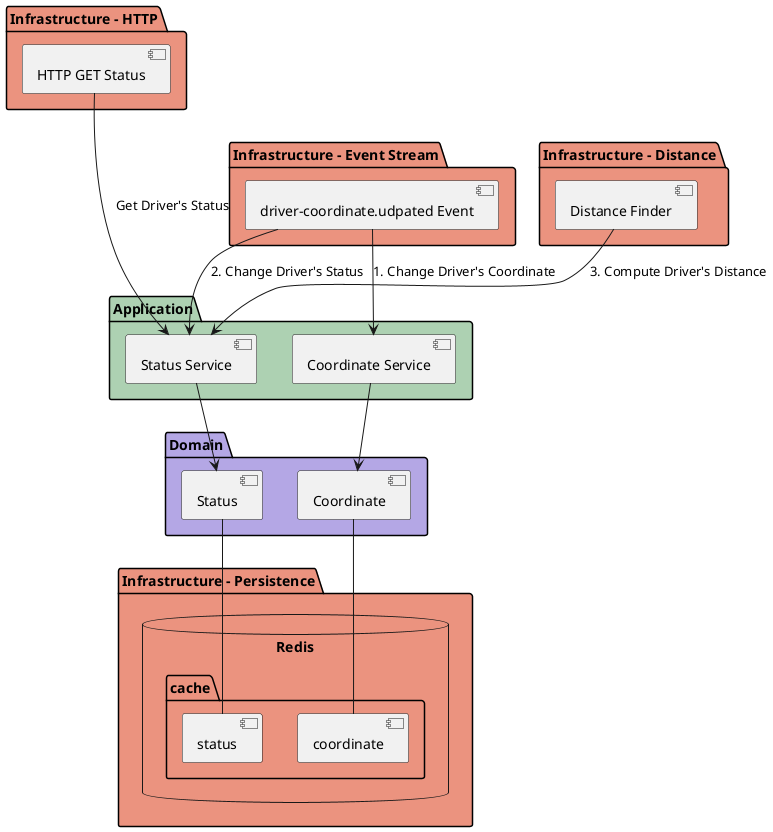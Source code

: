@startuml
'https://plantuml.com/component-diagram

package "Infrastructure - HTTP" #EB937F {
   [HTTP GET Status] as http_get_status 
}

package "Infrastructure - Event Stream" #EB937F {
   [driver-coordinate.udpated Event] as event_driver_coordinate
}

package "Infrastructure - Distance" #EB937F {
    [Distance Finder] as distance_finder 
}

package "Application" #ADD1B2 {
    http_get_status ---> [Status Service]: Get Driver's Status
    event_driver_coordinate --> [Coordinate Service]: 1. Change Driver's Coordinate
    event_driver_coordinate --> [Status Service]: 2. Change Driver's Status
    distance_finder --> [Status Service]: 3. Compute Driver's Distance
}

package "Domain" #B4A7E5 {
    [Coordinate]
    [Status]

    [Status Service] --> [Status]
    
    [Coordinate Service] --> [Coordinate]
}

package "Infrastructure - Persistence" #EB937F {
     database "Redis" {
          folder "cache" {
            [status]
            [coordinate]
          }
}

[Status] -- [status]
[Coordinate] -- [coordinate]

@enduml